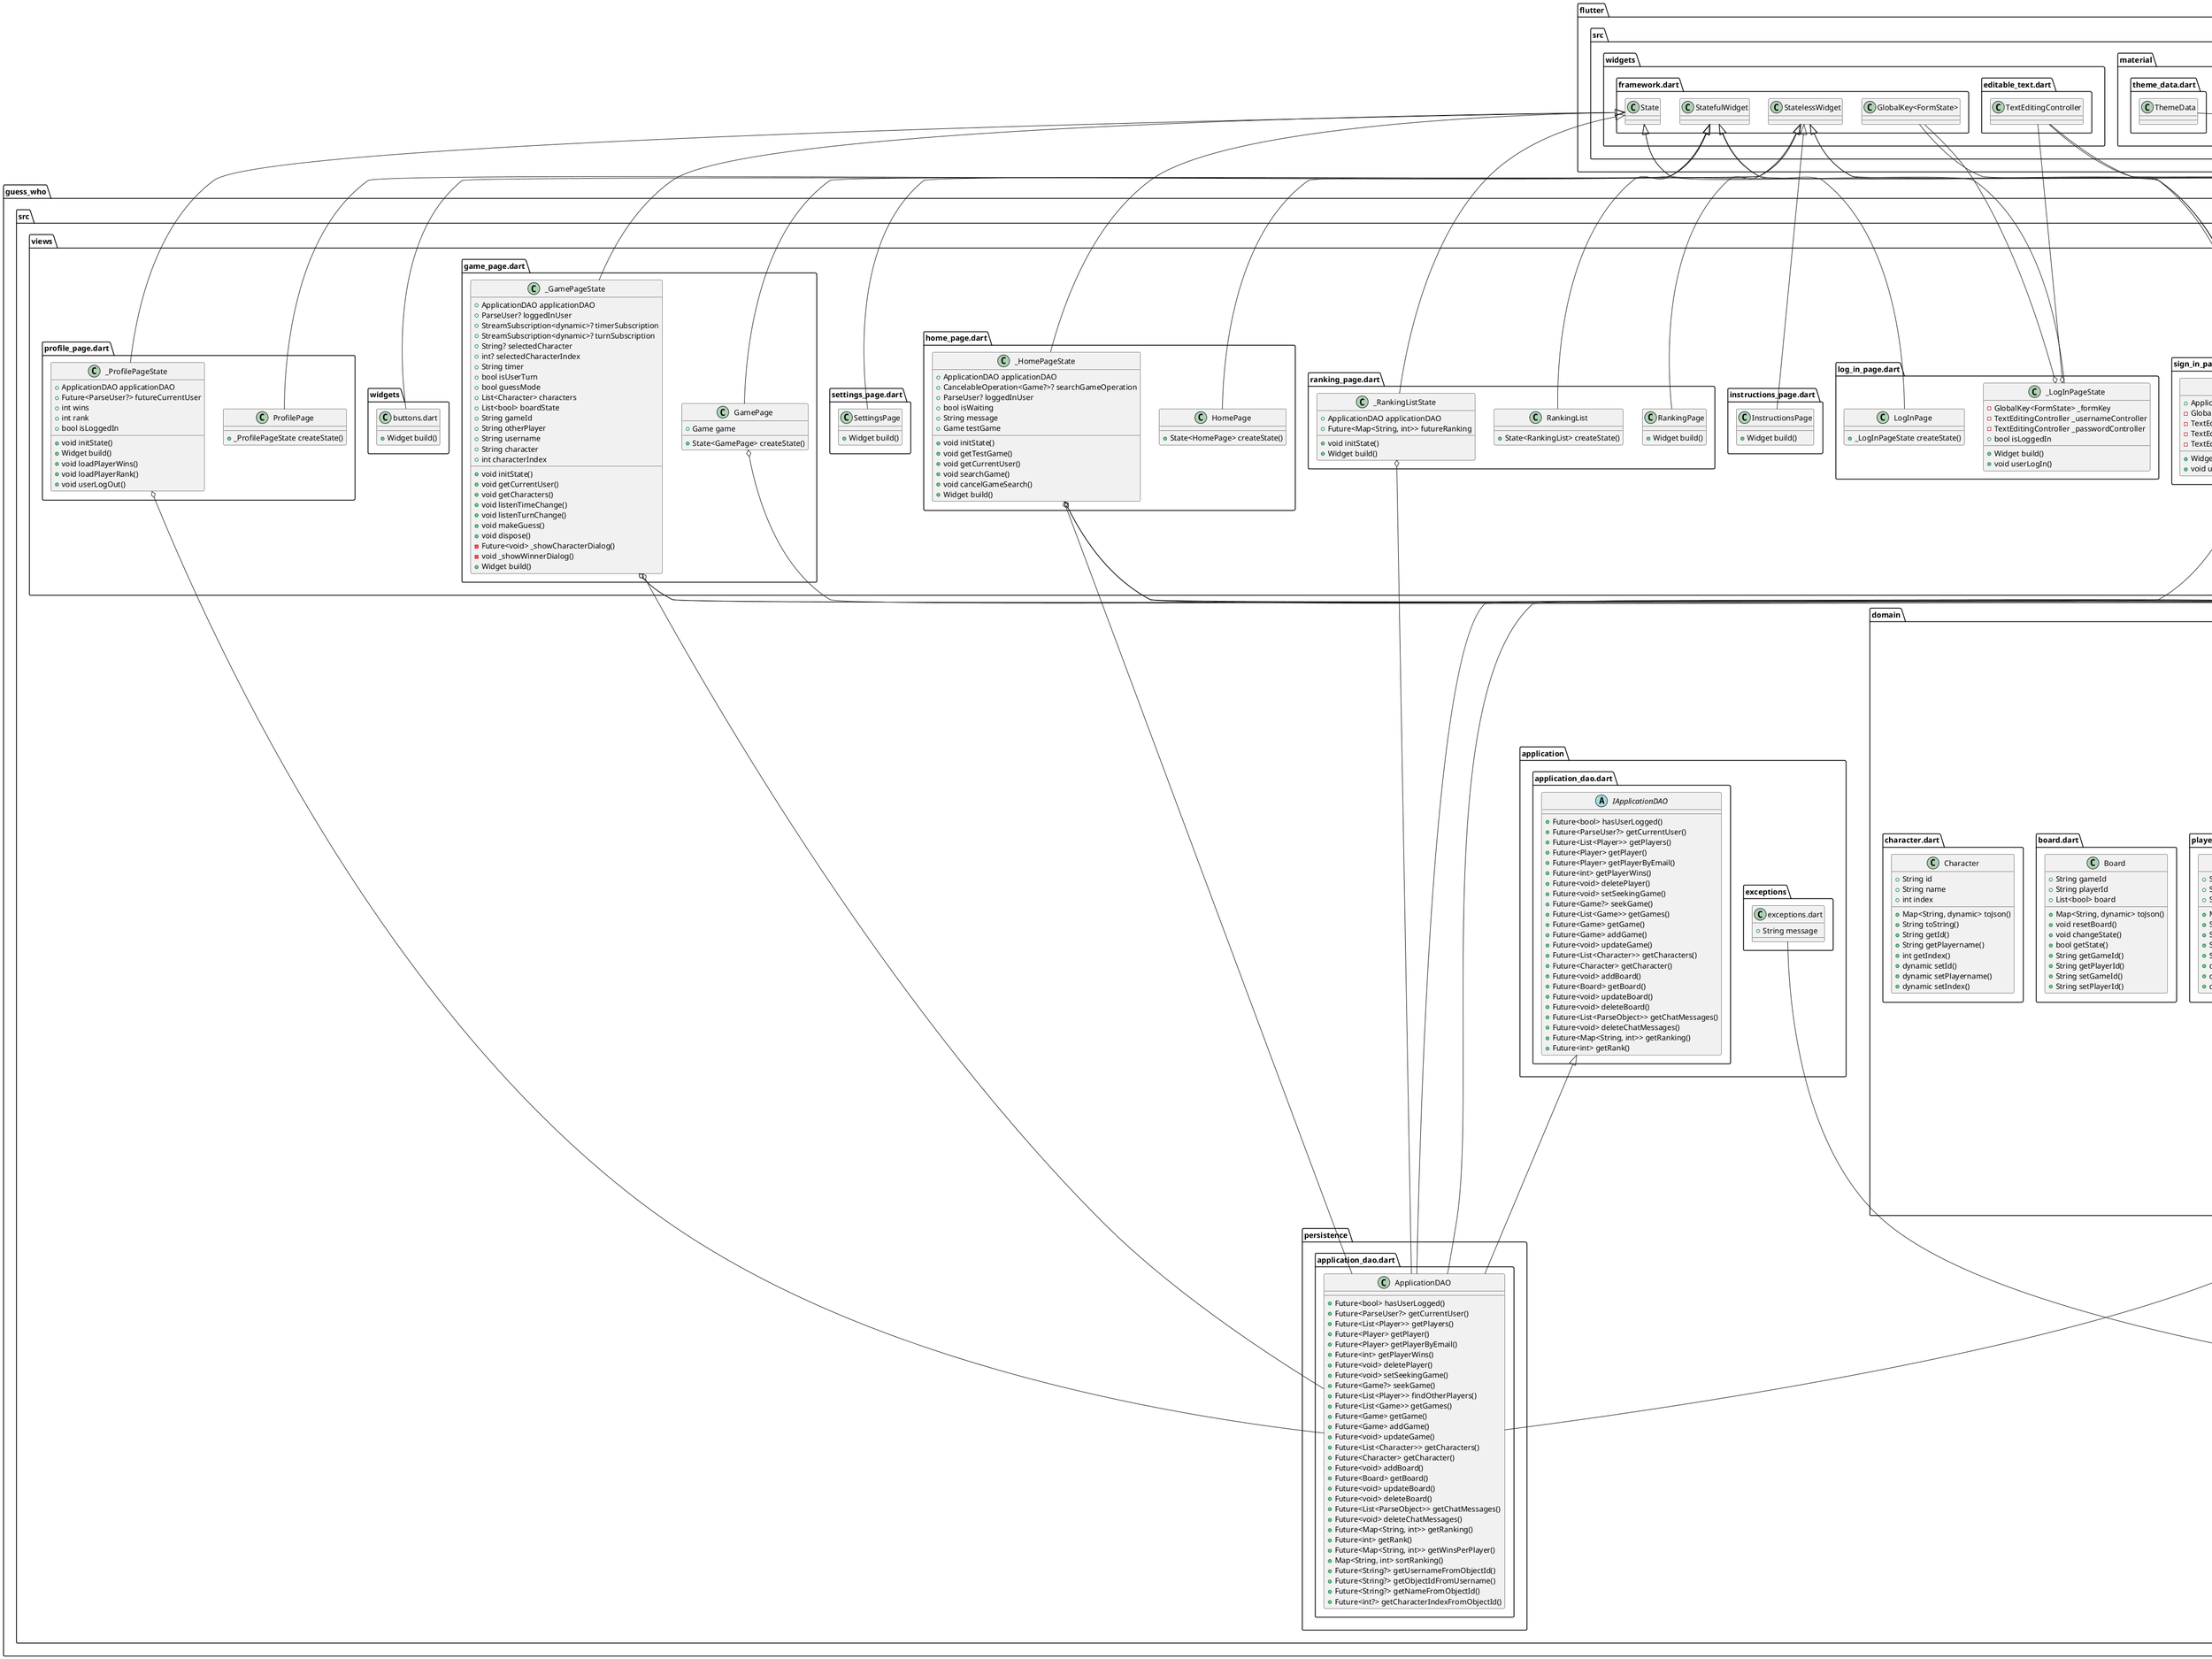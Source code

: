 @startuml
set namespaceSeparator ::

class "guess_who::utils::theme.dart::AppTheme" {
  {static} +Color primary
  {static} +Color secondary
  {static} +Color backgroundLight
  {static} +Color backgroundDark
  {static} +Color gameMode1
  {static} +Color gameMode2
  {static} +Color gameMode3
  {static} +ThemeData lightTheme
  {static} +ThemeData darkTheme
}

"guess_who::utils::theme.dart::AppTheme" o-- "dart::ui::Color"
"guess_who::utils::theme.dart::AppTheme" o-- "flutter::src::material::theme_data.dart::ThemeData"

class "guess_who::main.dart::GuessWho" {
  +Widget build()
}

"flutter::src::widgets::framework.dart::StatelessWidget" <|-- "guess_who::main.dart::GuessWho"

class "guess_who::src::persistence::application_dao.dart::ApplicationDAO" {
  +Future<bool> hasUserLogged()
  +Future<ParseUser?> getCurrentUser()
  +Future<List<Player>> getPlayers()
  +Future<Player> getPlayer()
  +Future<Player> getPlayerByEmail()
  +Future<int> getPlayerWins()
  +Future<void> deletePlayer()
  +Future<void> setSeekingGame()
  +Future<Game?> seekGame()
  +Future<List<Player>> findOtherPlayers()
  +Future<List<Game>> getGames()
  +Future<Game> getGame()
  +Future<Game> addGame()
  +Future<void> updateGame()
  +Future<List<Character>> getCharacters()
  +Future<Character> getCharacter()
  +Future<void> addBoard()
  +Future<Board> getBoard()
  +Future<void> updateBoard()
  +Future<void> deleteBoard()
  +Future<List<ParseObject>> getChatMessages()
  +Future<void> deleteChatMessages()
  +Future<Map<String, int>> getRanking()
  +Future<int> getRank()
  +Future<Map<String, int>> getWinsPerPlayer()
  +Map<String, int> sortRanking()
  +Future<String?> getUsernameFromObjectId()
  +Future<String?> getObjectIdFromUsername()
  +Future<String?> getNameFromObjectId()
  +Future<int?> getCharacterIndexFromObjectId()
}

"guess_who::src::application::application_dao.dart::IApplicationDAO" <|-- "guess_who::src::persistence::application_dao.dart::ApplicationDAO"

class "guess_who::src::application::exceptions::exceptions.dart" {
  +String message
}

"dart::core::Exception" <|-- "guess_who::src::application::exceptions::exceptions.dart"


abstract class "guess_who::src::application::application_dao.dart::IApplicationDAO" {
  +Future<bool> hasUserLogged()
  +Future<ParseUser?> getCurrentUser()
  +Future<List<Player>> getPlayers()
  +Future<Player> getPlayer()
  +Future<Player> getPlayerByEmail()
  +Future<int> getPlayerWins()
  +Future<void> deletePlayer()
  +Future<void> setSeekingGame()
  +Future<Game?> seekGame()
  +Future<List<Game>> getGames()
  +Future<Game> getGame()
  +Future<Game> addGame()
  +Future<void> updateGame()
  +Future<List<Character>> getCharacters()
  +Future<Character> getCharacter()
  +Future<void> addBoard()
  +Future<Board> getBoard()
  +Future<void> updateBoard()
  +Future<void> deleteBoard()
  +Future<List<ParseObject>> getChatMessages()
  +Future<void> deleteChatMessages()
  +Future<Map<String, int>> getRanking()
  +Future<int> getRank()
}

class "guess_who::src::views::chat_page.dart::ChatPage" {
  +Game game
  +State<ChatPage> createState()
}

"guess_who::src::views::chat_page.dart::ChatPage" o-- "guess_who::src::domain::game.dart::Game"
"flutter::src::widgets::framework.dart::StatefulWidget" <|-- "guess_who::src::views::chat_page.dart::ChatPage"

class "guess_who::src::views::chat_page.dart::_ChatPageState" {
  +ApplicationDAO applicationDAO
  +TextEditingController messageTextController
  +ParseUser? loggedInUser
  +String? messageText
  +bool isUserTurn
  +String gameId
  +void initState()
  +void getCurrentUser()
  +Widget build()
  +Widget buildTextInput()
  +Widget buildYesNoButtons()
  +Future<void> sendMessage()
  +Future<void> sendYesNoMessage()
}

"guess_who::src::views::chat_page.dart::_ChatPageState" o-- "guess_who::src::persistence::application_dao.dart::ApplicationDAO"
"guess_who::src::views::chat_page.dart::_ChatPageState" o-- "flutter::src::widgets::editable_text.dart::TextEditingController"
"guess_who::src::views::chat_page.dart::_ChatPageState" o-- "parse_server_sdk::parse_server_sdk.dart::ParseUser"
"flutter::src::widgets::framework.dart::State" <|-- "guess_who::src::views::chat_page.dart::_ChatPageState"

class "guess_who::src::views::sign_in_page.dart::SignInPage" {
  +ApplicationDAO applicationDAO
  -GlobalKey<FormState> _formKey
  -TextEditingController _usernameController
  -TextEditingController _emailController
  -TextEditingController _passwordController
  +Widget build()
  +void userRegistration()
}

"guess_who::src::views::sign_in_page.dart::SignInPage" o-- "guess_who::src::persistence::application_dao.dart::ApplicationDAO"
"guess_who::src::views::sign_in_page.dart::SignInPage" o-- "flutter::src::widgets::framework.dart::GlobalKey<FormState>"
"guess_who::src::views::sign_in_page.dart::SignInPage" o-- "flutter::src::widgets::editable_text.dart::TextEditingController"
"flutter::src::widgets::framework.dart::StatelessWidget" <|-- "guess_who::src::views::sign_in_page.dart::SignInPage"

class "guess_who::src::views::log_in_page.dart::LogInPage" {
  +_LogInPageState createState()
}

"flutter::src::widgets::framework.dart::StatefulWidget" <|-- "guess_who::src::views::log_in_page.dart::LogInPage"

class "guess_who::src::views::log_in_page.dart::_LogInPageState" {
  -GlobalKey<FormState> _formKey
  -TextEditingController _usernameController
  -TextEditingController _passwordController
  +bool isLoggedIn
  +Widget build()
  +void userLogIn()
}

"guess_who::src::views::log_in_page.dart::_LogInPageState" o-- "flutter::src::widgets::framework.dart::GlobalKey<FormState>"
"guess_who::src::views::log_in_page.dart::_LogInPageState" o-- "flutter::src::widgets::editable_text.dart::TextEditingController"
"flutter::src::widgets::framework.dart::State" <|-- "guess_who::src::views::log_in_page.dart::_LogInPageState"

class "guess_who::src::views::instructions_page.dart::InstructionsPage" {
  +Widget build()
}

"flutter::src::widgets::framework.dart::StatelessWidget" <|-- "guess_who::src::views::instructions_page.dart::InstructionsPage"

class "guess_who::src::views::ranking_page.dart::RankingPage" {
  +Widget build()
}

"flutter::src::widgets::framework.dart::StatelessWidget" <|-- "guess_who::src::views::ranking_page.dart::RankingPage"

class "guess_who::src::views::ranking_page.dart::RankingList" {
  +State<RankingList> createState()
}

"flutter::src::widgets::framework.dart::StatefulWidget" <|-- "guess_who::src::views::ranking_page.dart::RankingList"

class "guess_who::src::views::ranking_page.dart::_RankingListState" {
  +ApplicationDAO applicationDAO
  +Future<Map<String, int>> futureRanking
  +void initState()
  +Widget build()
}

"guess_who::src::views::ranking_page.dart::_RankingListState" o-- "guess_who::src::persistence::application_dao.dart::ApplicationDAO"
"flutter::src::widgets::framework.dart::State" <|-- "guess_who::src::views::ranking_page.dart::_RankingListState"

class "guess_who::src::views::home_page.dart::HomePage" {
  +State<HomePage> createState()
}

"flutter::src::widgets::framework.dart::StatefulWidget" <|-- "guess_who::src::views::home_page.dart::HomePage"

class "guess_who::src::views::home_page.dart::_HomePageState" {
  +ApplicationDAO applicationDAO
  +CancelableOperation<Game?>? searchGameOperation
  +ParseUser? loggedInUser
  +bool isWaiting
  +String message
  +Game testGame
  +void initState()
  +void getTestGame()
  +void getCurrentUser()
  +void searchGame()
  +void cancelGameSearch()
  +Widget build()
}

"guess_who::src::views::home_page.dart::_HomePageState" o-- "guess_who::src::persistence::application_dao.dart::ApplicationDAO"
"guess_who::src::views::home_page.dart::_HomePageState" o-- "async::src::cancelable_operation.dart::CancelableOperation<Game>"
"guess_who::src::views::home_page.dart::_HomePageState" o-- "parse_server_sdk::parse_server_sdk.dart::ParseUser"
"guess_who::src::views::home_page.dart::_HomePageState" o-- "guess_who::src::domain::game.dart::Game"
"flutter::src::widgets::framework.dart::State" <|-- "guess_who::src::views::home_page.dart::_HomePageState"

class "guess_who::src::views::settings_page.dart::SettingsPage" {
  +Widget build()
}

"flutter::src::widgets::framework.dart::StatelessWidget" <|-- "guess_who::src::views::settings_page.dart::SettingsPage"

class "guess_who::src::views::game_page.dart::GamePage" {
  +Game game
  +State<GamePage> createState()
}

"guess_who::src::views::game_page.dart::GamePage" o-- "guess_who::src::domain::game.dart::Game"
"flutter::src::widgets::framework.dart::StatefulWidget" <|-- "guess_who::src::views::game_page.dart::GamePage"

class "guess_who::src::views::game_page.dart::_GamePageState" {
  +ApplicationDAO applicationDAO
  +ParseUser? loggedInUser
  +StreamSubscription<dynamic>? timerSubscription
  +StreamSubscription<dynamic>? turnSubscription
  +String? selectedCharacter
  +int? selectedCharacterIndex
  +String timer
  +bool isUserTurn
  +bool guessMode
  +List<Character> characters
  +List<bool> boardState
  +String gameId
  +String otherPlayer
  +String username
  +String character
  +int characterIndex
  +void initState()
  +void getCurrentUser()
  +void getCharacters()
  +void listenTimeChange()
  +void listenTurnChange()
  +void makeGuess()
  +void dispose()
  -Future<void> _showCharacterDialog()
  -void _showWinnerDialog()
  +Widget build()
}

"guess_who::src::views::game_page.dart::_GamePageState" o-- "guess_who::src::persistence::application_dao.dart::ApplicationDAO"
"guess_who::src::views::game_page.dart::_GamePageState" o-- "parse_server_sdk::parse_server_sdk.dart::ParseUser"
"guess_who::src::views::game_page.dart::_GamePageState" o-- "dart::async::StreamSubscription<dynamic>"
"flutter::src::widgets::framework.dart::State" <|-- "guess_who::src::views::game_page.dart::_GamePageState"

class "guess_who::src::views::widgets::buttons.dart" {
  +Widget build()
}

"flutter::src::widgets::framework.dart::StatelessWidget" <|-- "guess_who::src::views::widgets::buttons.dart"

class "guess_who::src::views::profile_page.dart::ProfilePage" {
  +_ProfilePageState createState()
}

"flutter::src::widgets::framework.dart::StatefulWidget" <|-- "guess_who::src::views::profile_page.dart::ProfilePage"

class "guess_who::src::views::profile_page.dart::_ProfilePageState" {
  +ApplicationDAO applicationDAO
  +Future<ParseUser?> futureCurrentUser
  +int wins
  +int rank
  +bool isLoggedIn
  +void initState()
  +Widget build()
  +void loadPlayerWins()
  +void loadPlayerRank()
  +void userLogOut()
}

"guess_who::src::views::profile_page.dart::_ProfilePageState" o-- "guess_who::src::persistence::application_dao.dart::ApplicationDAO"
"flutter::src::widgets::framework.dart::State" <|-- "guess_who::src::views::profile_page.dart::_ProfilePageState"

class "guess_who::src::domain::game.dart::Game" {
  +ApplicationDAO applicationDAO
  +bool type
  +String id
  +String player1Id
  +String player2Id
  +String character1Id
  +String character2Id
  +String? winnerId
  +String player1Username
  +String player2Username
  +String character1Name
  +String character2Name
  +String winnerUsername
  +int character1Index
  +int character2Index
  +List<bool> board
  +Timer? timer
  +StreamController<Duration> timerController
  +StreamController<bool> turnController
  +bool player1Turn
  +Map<String, dynamic> toJson()
  +void dispose()
  +Future<void> updateBoard()
  +void startTurn()
  +void endTurn()
  +void switchTurn()
  +Future<void> getInfo()
  +void endGame()
  +String toString()
  +String getId()
  +bool getType()
  +String getPlayer1Id()
  +String getPlayer1Username()
  +String getPlayer2Id()
  +String getPlayer2Username()
  +String getCharacter1Id()
  +String getCharacter1Name()
  +int getCharacter1Index()
  +String getCharacter2Id()
  +String getCharacter2Name()
  +int getCharacter2Index()
  +String? getWinnerId()
  +String? getWinnerUsername()
  +dynamic setId()
  +dynamic setType()
  +dynamic setPlayer1Id()
  +dynamic setPlayer2Id()
  +dynamic setCharacter1Id()
  +dynamic setCharacter2Id()
  +dynamic setWinnerId()
}

"guess_who::src::domain::game.dart::Game" o-- "guess_who::src::persistence::application_dao.dart::ApplicationDAO"
"guess_who::src::domain::game.dart::Game" o-- "dart::async::Timer"
"guess_who::src::domain::game.dart::Game" o-- "dart::async::StreamController<Duration>"
"guess_who::src::domain::game.dart::Game" o-- "dart::async::StreamController<bool>"

class "guess_who::src::domain::player.dart::Player" {
  +String id
  +String username
  +String email
  +Map<String, dynamic> toJson()
  +String toString()
  +String getId()
  +String getPlayername()
  +String getEmail()
  +dynamic setId()
  +dynamic setPlayername()
  +dynamic setEmail()
}

class "guess_who::src::domain::board.dart::Board" {
  +String gameId
  +String playerId
  +List<bool> board
  +Map<String, dynamic> toJson()
  +void resetBoard()
  +void changeState()
  +bool getState()
  +String getGameId()
  +String getPlayerId()
  +String setGameId()
  +String setPlayerId()
}

class "guess_who::src::domain::character.dart::Character" {
  +String id
  +String name
  +int index
  +Map<String, dynamic> toJson()
  +String toString()
  +String getId()
  +String getPlayername()
  +int getIndex()
  +dynamic setId()
  +dynamic setPlayername()
  +dynamic setIndex()
}


@enduml